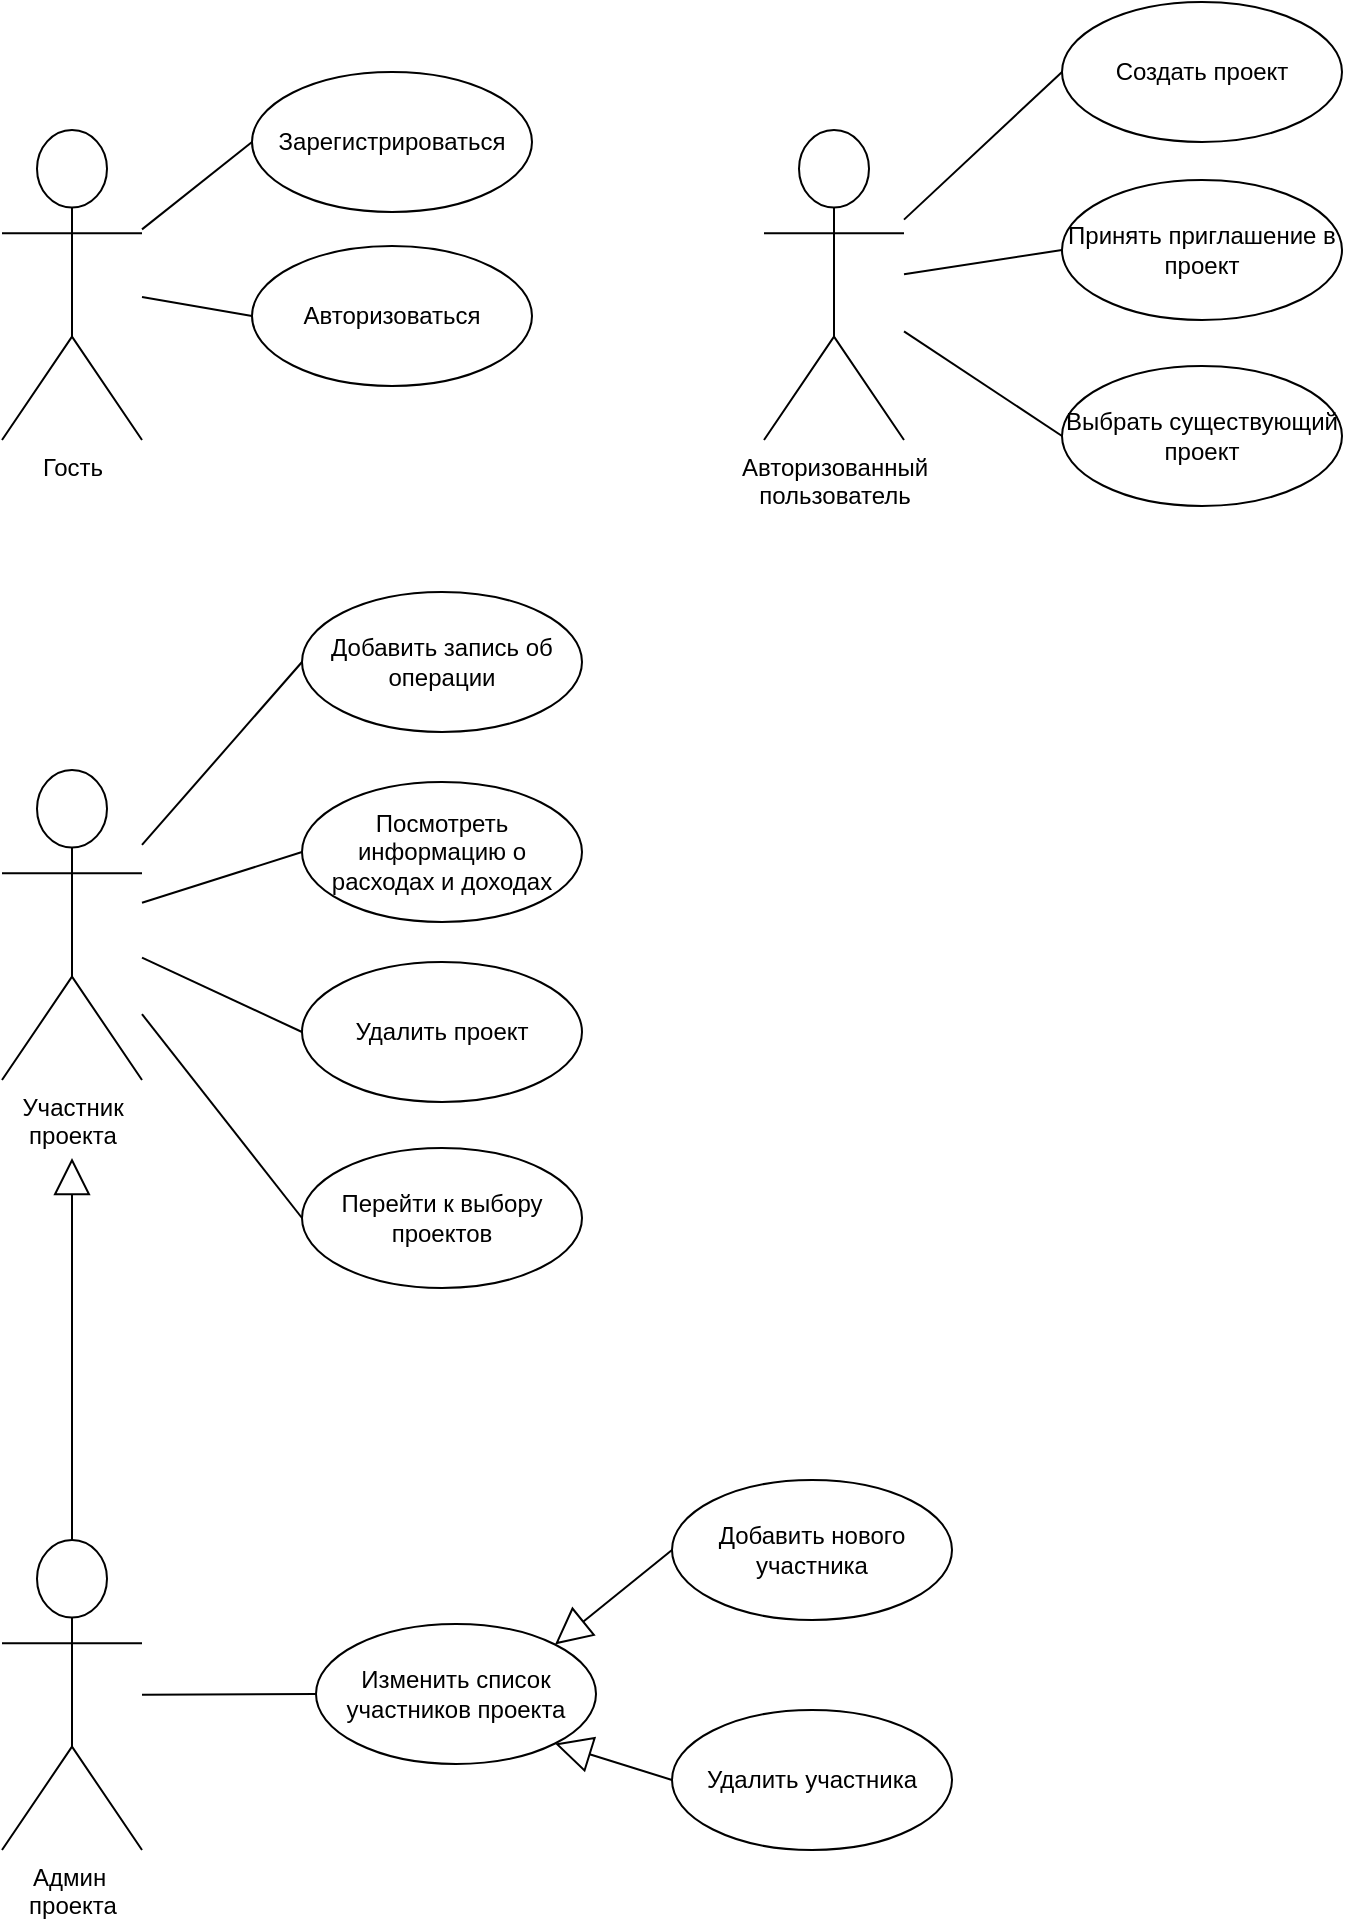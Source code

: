 <mxfile version="24.2.3" type="device">
  <diagram name="Страница — 1" id="hLtDFz5IJKwaZcL991ms">
    <mxGraphModel dx="1900" dy="981" grid="0" gridSize="10" guides="1" tooltips="1" connect="1" arrows="1" fold="1" page="0" pageScale="1" pageWidth="827" pageHeight="1169" math="0" shadow="0">
      <root>
        <mxCell id="0" />
        <mxCell id="1" parent="0" />
        <mxCell id="UaOORj9ZWwRazpnP1uvp-1" value="Гость" style="shape=umlActor;verticalLabelPosition=bottom;verticalAlign=top;html=1;outlineConnect=0;" parent="1" vertex="1">
          <mxGeometry x="-540" y="-58" width="70" height="155" as="geometry" />
        </mxCell>
        <mxCell id="UaOORj9ZWwRazpnP1uvp-5" value="Авторизованный&lt;div&gt;пользователь&lt;/div&gt;" style="shape=umlActor;verticalLabelPosition=bottom;verticalAlign=top;html=1;outlineConnect=0;" parent="1" vertex="1">
          <mxGeometry x="-159" y="-58" width="70" height="155" as="geometry" />
        </mxCell>
        <mxCell id="UaOORj9ZWwRazpnP1uvp-6" value="Админ&amp;nbsp;&lt;div&gt;проекта&lt;/div&gt;" style="shape=umlActor;verticalLabelPosition=bottom;verticalAlign=top;html=1;outlineConnect=0;" parent="1" vertex="1">
          <mxGeometry x="-540" y="647" width="70" height="155" as="geometry" />
        </mxCell>
        <mxCell id="UaOORj9ZWwRazpnP1uvp-11" value="Участник&lt;div&gt;проекта&lt;/div&gt;" style="shape=umlActor;verticalLabelPosition=bottom;verticalAlign=top;html=1;outlineConnect=0;" parent="1" vertex="1">
          <mxGeometry x="-540" y="262" width="70" height="155" as="geometry" />
        </mxCell>
        <mxCell id="UaOORj9ZWwRazpnP1uvp-25" value="" style="endArrow=block;endSize=16;endFill=0;html=1;rounded=0;fontSize=12;curved=1;exitX=0.5;exitY=0;exitDx=0;exitDy=0;exitPerimeter=0;" parent="1" source="UaOORj9ZWwRazpnP1uvp-6" edge="1">
          <mxGeometry width="160" relative="1" as="geometry">
            <mxPoint x="-500" y="916" as="sourcePoint" />
            <mxPoint x="-505" y="456" as="targetPoint" />
          </mxGeometry>
        </mxCell>
        <mxCell id="UaOORj9ZWwRazpnP1uvp-26" value="Изменить список участников проекта" style="ellipse;whiteSpace=wrap;html=1;" parent="1" vertex="1">
          <mxGeometry x="-383" y="689" width="140" height="70" as="geometry" />
        </mxCell>
        <mxCell id="UaOORj9ZWwRazpnP1uvp-27" value="Выбрать существующий проект" style="ellipse;whiteSpace=wrap;html=1;" parent="1" vertex="1">
          <mxGeometry x="-10" y="60" width="140" height="70" as="geometry" />
        </mxCell>
        <mxCell id="UaOORj9ZWwRazpnP1uvp-28" value="Принять приглашение в проект" style="ellipse;whiteSpace=wrap;html=1;" parent="1" vertex="1">
          <mxGeometry x="-10" y="-33" width="140" height="70" as="geometry" />
        </mxCell>
        <mxCell id="UaOORj9ZWwRazpnP1uvp-29" value="Создать проект" style="ellipse;whiteSpace=wrap;html=1;" parent="1" vertex="1">
          <mxGeometry x="-10" y="-122" width="140" height="70" as="geometry" />
        </mxCell>
        <mxCell id="UaOORj9ZWwRazpnP1uvp-30" value="Авторизоваться" style="ellipse;whiteSpace=wrap;html=1;" parent="1" vertex="1">
          <mxGeometry x="-415" width="140" height="70" as="geometry" />
        </mxCell>
        <mxCell id="UaOORj9ZWwRazpnP1uvp-32" value="Зарегистрироваться" style="ellipse;whiteSpace=wrap;html=1;" parent="1" vertex="1">
          <mxGeometry x="-415" y="-87" width="140" height="70" as="geometry" />
        </mxCell>
        <mxCell id="UaOORj9ZWwRazpnP1uvp-33" value="Перейти к выбору проектов" style="ellipse;whiteSpace=wrap;html=1;" parent="1" vertex="1">
          <mxGeometry x="-390" y="451" width="140" height="70" as="geometry" />
        </mxCell>
        <mxCell id="UaOORj9ZWwRazpnP1uvp-34" value="Удалить проект" style="ellipse;whiteSpace=wrap;html=1;" parent="1" vertex="1">
          <mxGeometry x="-390" y="358" width="140" height="70" as="geometry" />
        </mxCell>
        <mxCell id="UaOORj9ZWwRazpnP1uvp-35" value="Посмотреть информацию о расходах и доходах" style="ellipse;whiteSpace=wrap;html=1;" parent="1" vertex="1">
          <mxGeometry x="-390" y="268" width="140" height="70" as="geometry" />
        </mxCell>
        <mxCell id="UaOORj9ZWwRazpnP1uvp-36" value="Добавить запись об операции" style="ellipse;whiteSpace=wrap;html=1;" parent="1" vertex="1">
          <mxGeometry x="-390" y="173" width="140" height="70" as="geometry" />
        </mxCell>
        <mxCell id="UaOORj9ZWwRazpnP1uvp-37" value="" style="endArrow=none;html=1;rounded=0;fontSize=12;startSize=8;endSize=8;curved=1;entryX=0;entryY=0.5;entryDx=0;entryDy=0;" parent="1" source="UaOORj9ZWwRazpnP1uvp-1" target="UaOORj9ZWwRazpnP1uvp-32" edge="1">
          <mxGeometry width="50" height="50" relative="1" as="geometry">
            <mxPoint x="-173" y="122" as="sourcePoint" />
            <mxPoint x="-123" y="72" as="targetPoint" />
          </mxGeometry>
        </mxCell>
        <mxCell id="UaOORj9ZWwRazpnP1uvp-39" value="" style="endArrow=none;html=1;rounded=0;fontSize=12;startSize=8;endSize=8;curved=1;entryX=0;entryY=0.5;entryDx=0;entryDy=0;" parent="1" source="UaOORj9ZWwRazpnP1uvp-1" target="UaOORj9ZWwRazpnP1uvp-30" edge="1">
          <mxGeometry width="50" height="50" relative="1" as="geometry">
            <mxPoint x="-173" y="122" as="sourcePoint" />
            <mxPoint x="-299" y="35" as="targetPoint" />
          </mxGeometry>
        </mxCell>
        <mxCell id="UaOORj9ZWwRazpnP1uvp-40" value="" style="endArrow=none;html=1;rounded=0;fontSize=12;startSize=8;endSize=8;curved=1;exitX=0;exitY=0.5;exitDx=0;exitDy=0;" parent="1" source="UaOORj9ZWwRazpnP1uvp-29" target="UaOORj9ZWwRazpnP1uvp-5" edge="1">
          <mxGeometry width="50" height="50" relative="1" as="geometry">
            <mxPoint x="-163" y="132" as="sourcePoint" />
            <mxPoint x="-113" y="82" as="targetPoint" />
          </mxGeometry>
        </mxCell>
        <mxCell id="UaOORj9ZWwRazpnP1uvp-41" value="" style="endArrow=none;html=1;rounded=0;fontSize=12;startSize=8;endSize=8;curved=1;exitX=0;exitY=0.5;exitDx=0;exitDy=0;" parent="1" source="UaOORj9ZWwRazpnP1uvp-28" target="UaOORj9ZWwRazpnP1uvp-5" edge="1">
          <mxGeometry width="50" height="50" relative="1" as="geometry">
            <mxPoint x="-153" y="142" as="sourcePoint" />
            <mxPoint x="-103" y="92" as="targetPoint" />
          </mxGeometry>
        </mxCell>
        <mxCell id="UaOORj9ZWwRazpnP1uvp-42" value="" style="endArrow=none;html=1;rounded=0;fontSize=12;startSize=8;endSize=8;curved=1;entryX=0;entryY=0.5;entryDx=0;entryDy=0;" parent="1" source="UaOORj9ZWwRazpnP1uvp-5" target="UaOORj9ZWwRazpnP1uvp-27" edge="1">
          <mxGeometry width="50" height="50" relative="1" as="geometry">
            <mxPoint x="-143" y="152" as="sourcePoint" />
            <mxPoint x="-93" y="102" as="targetPoint" />
          </mxGeometry>
        </mxCell>
        <mxCell id="UaOORj9ZWwRazpnP1uvp-43" value="" style="endArrow=none;html=1;rounded=0;fontSize=12;startSize=8;endSize=8;curved=1;exitX=0;exitY=0.5;exitDx=0;exitDy=0;" parent="1" source="UaOORj9ZWwRazpnP1uvp-36" target="UaOORj9ZWwRazpnP1uvp-11" edge="1">
          <mxGeometry width="50" height="50" relative="1" as="geometry">
            <mxPoint x="-133" y="162" as="sourcePoint" />
            <mxPoint x="-83" y="112" as="targetPoint" />
          </mxGeometry>
        </mxCell>
        <mxCell id="UaOORj9ZWwRazpnP1uvp-44" value="" style="endArrow=none;html=1;rounded=0;fontSize=12;startSize=8;endSize=8;curved=1;exitX=0;exitY=0.5;exitDx=0;exitDy=0;" parent="1" source="UaOORj9ZWwRazpnP1uvp-35" target="UaOORj9ZWwRazpnP1uvp-11" edge="1">
          <mxGeometry width="50" height="50" relative="1" as="geometry">
            <mxPoint x="-123" y="172" as="sourcePoint" />
            <mxPoint x="-73" y="122" as="targetPoint" />
          </mxGeometry>
        </mxCell>
        <mxCell id="UaOORj9ZWwRazpnP1uvp-45" value="" style="endArrow=none;html=1;rounded=0;fontSize=12;startSize=8;endSize=8;curved=1;entryX=0;entryY=0.5;entryDx=0;entryDy=0;" parent="1" source="UaOORj9ZWwRazpnP1uvp-11" target="UaOORj9ZWwRazpnP1uvp-34" edge="1">
          <mxGeometry width="50" height="50" relative="1" as="geometry">
            <mxPoint x="-113" y="182" as="sourcePoint" />
            <mxPoint x="-63" y="132" as="targetPoint" />
          </mxGeometry>
        </mxCell>
        <mxCell id="UaOORj9ZWwRazpnP1uvp-46" value="" style="endArrow=none;html=1;rounded=0;fontSize=12;startSize=8;endSize=8;curved=1;exitX=0;exitY=0.5;exitDx=0;exitDy=0;" parent="1" source="UaOORj9ZWwRazpnP1uvp-33" target="UaOORj9ZWwRazpnP1uvp-11" edge="1">
          <mxGeometry width="50" height="50" relative="1" as="geometry">
            <mxPoint x="-103" y="192" as="sourcePoint" />
            <mxPoint x="-53" y="142" as="targetPoint" />
          </mxGeometry>
        </mxCell>
        <mxCell id="UaOORj9ZWwRazpnP1uvp-48" value="" style="endArrow=none;html=1;rounded=0;fontSize=12;startSize=8;endSize=8;curved=1;exitX=0;exitY=0.5;exitDx=0;exitDy=0;" parent="1" source="UaOORj9ZWwRazpnP1uvp-26" target="UaOORj9ZWwRazpnP1uvp-6" edge="1">
          <mxGeometry width="50" height="50" relative="1" as="geometry">
            <mxPoint x="-171" y="1018" as="sourcePoint" />
            <mxPoint x="-121" y="968" as="targetPoint" />
          </mxGeometry>
        </mxCell>
        <mxCell id="UaOORj9ZWwRazpnP1uvp-49" value="Добавить нового участника" style="ellipse;whiteSpace=wrap;html=1;" parent="1" vertex="1">
          <mxGeometry x="-205" y="617" width="140" height="70" as="geometry" />
        </mxCell>
        <mxCell id="UaOORj9ZWwRazpnP1uvp-50" value="Удалить участника" style="ellipse;whiteSpace=wrap;html=1;" parent="1" vertex="1">
          <mxGeometry x="-205" y="732" width="140" height="70" as="geometry" />
        </mxCell>
        <mxCell id="UaOORj9ZWwRazpnP1uvp-53" value="" style="endArrow=block;endSize=16;endFill=0;html=1;rounded=0;fontSize=12;curved=1;exitX=0;exitY=0.5;exitDx=0;exitDy=0;entryX=1;entryY=1;entryDx=0;entryDy=0;" parent="1" source="UaOORj9ZWwRazpnP1uvp-50" target="UaOORj9ZWwRazpnP1uvp-26" edge="1">
          <mxGeometry width="160" relative="1" as="geometry">
            <mxPoint x="-484" y="1020" as="sourcePoint" />
            <mxPoint x="-486" y="785" as="targetPoint" />
          </mxGeometry>
        </mxCell>
        <mxCell id="UaOORj9ZWwRazpnP1uvp-54" value="" style="endArrow=block;endSize=16;endFill=0;html=1;rounded=0;fontSize=12;curved=1;exitX=0;exitY=0.5;exitDx=0;exitDy=0;entryX=1;entryY=0;entryDx=0;entryDy=0;" parent="1" source="UaOORj9ZWwRazpnP1uvp-49" target="UaOORj9ZWwRazpnP1uvp-26" edge="1">
          <mxGeometry width="160" relative="1" as="geometry">
            <mxPoint x="-474" y="1030" as="sourcePoint" />
            <mxPoint x="-476" y="795" as="targetPoint" />
          </mxGeometry>
        </mxCell>
      </root>
    </mxGraphModel>
  </diagram>
</mxfile>
